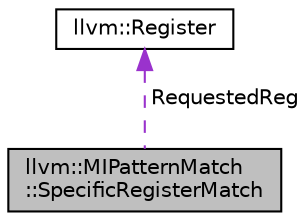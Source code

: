 digraph "llvm::MIPatternMatch::SpecificRegisterMatch"
{
 // LATEX_PDF_SIZE
  bgcolor="transparent";
  edge [fontname="Helvetica",fontsize="10",labelfontname="Helvetica",labelfontsize="10"];
  node [fontname="Helvetica",fontsize="10",shape=record];
  Node1 [label="llvm::MIPatternMatch\l::SpecificRegisterMatch",height=0.2,width=0.4,color="black", fillcolor="grey75", style="filled", fontcolor="black",tooltip="}"];
  Node2 -> Node1 [dir="back",color="darkorchid3",fontsize="10",style="dashed",label=" RequestedReg" ,fontname="Helvetica"];
  Node2 [label="llvm::Register",height=0.2,width=0.4,color="black",URL="$classllvm_1_1Register.html",tooltip="Wrapper class representing virtual and physical registers."];
}
